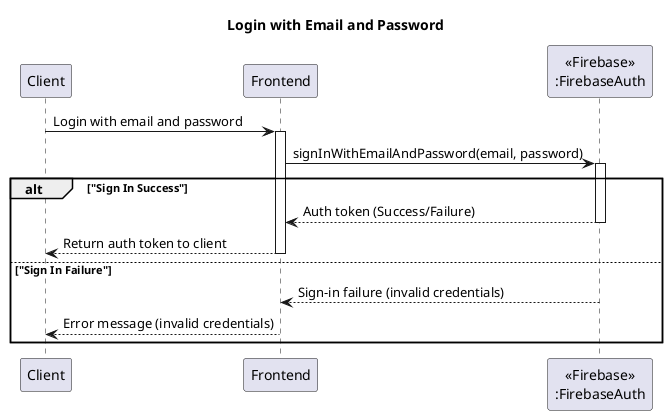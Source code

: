 @startuml Login with Email and Password
title "Login with Email and Password"

participant "Client" as client
participant "Frontend" as frontend
participant "<<Firebase>>\n:FirebaseAuth" as firebaseAuth

client -> frontend ++ : Login with email and password
frontend -> firebaseAuth ++ : signInWithEmailAndPassword(email, password)

alt "Sign In Success"
firebaseAuth --> frontend -- : Auth token (Success/Failure)
frontend --> client -- : Return auth token to client

else "Sign In Failure"
firebaseAuth --> frontend -- : Sign-in failure (invalid credentials)
frontend --> client -- : Error message (invalid credentials)
end

@enduml
